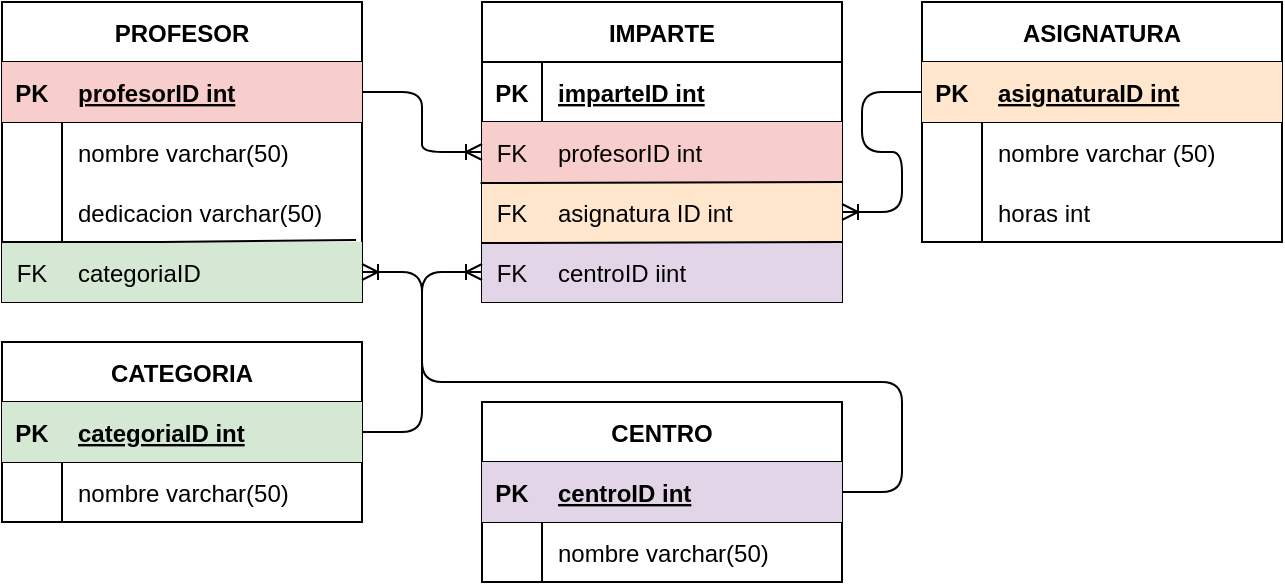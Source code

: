 <mxfile version="15.0.3" type="google"><diagram id="tBurwVfFE6EZXOsrV_oT" name="Page-1"><mxGraphModel dx="862" dy="492" grid="1" gridSize="10" guides="1" tooltips="1" connect="1" arrows="1" fold="1" page="1" pageScale="1" pageWidth="827" pageHeight="1169" math="0" shadow="0"><root><mxCell id="0"/><mxCell id="1" parent="0"/><mxCell id="S1CbAJ7GdhoI-NetfGWv-1" value="PROFESOR" style="shape=table;startSize=30;container=1;collapsible=1;childLayout=tableLayout;fixedRows=1;rowLines=0;fontStyle=1;align=center;resizeLast=1;" parent="1" vertex="1"><mxGeometry x="80" y="110" width="180" height="150" as="geometry"/></mxCell><mxCell id="S1CbAJ7GdhoI-NetfGWv-2" value="" style="shape=partialRectangle;collapsible=0;dropTarget=0;pointerEvents=0;fillColor=none;top=0;left=0;bottom=1;right=0;points=[[0,0.5],[1,0.5]];portConstraint=eastwest;" parent="S1CbAJ7GdhoI-NetfGWv-1" vertex="1"><mxGeometry y="30" width="180" height="30" as="geometry"/></mxCell><mxCell id="S1CbAJ7GdhoI-NetfGWv-3" value="PK" style="shape=partialRectangle;connectable=0;fillColor=#f8cecc;top=0;left=0;bottom=0;right=0;fontStyle=1;overflow=hidden;strokeColor=#b85450;" parent="S1CbAJ7GdhoI-NetfGWv-2" vertex="1"><mxGeometry width="30" height="30" as="geometry"/></mxCell><mxCell id="S1CbAJ7GdhoI-NetfGWv-4" value="profesorID int" style="shape=partialRectangle;connectable=0;fillColor=#f8cecc;top=0;left=0;bottom=0;right=0;align=left;spacingLeft=6;fontStyle=5;overflow=hidden;strokeColor=#b85450;" parent="S1CbAJ7GdhoI-NetfGWv-2" vertex="1"><mxGeometry x="30" width="150" height="30" as="geometry"/></mxCell><mxCell id="S1CbAJ7GdhoI-NetfGWv-5" value="" style="shape=partialRectangle;collapsible=0;dropTarget=0;pointerEvents=0;fillColor=none;top=0;left=0;bottom=0;right=0;points=[[0,0.5],[1,0.5]];portConstraint=eastwest;" parent="S1CbAJ7GdhoI-NetfGWv-1" vertex="1"><mxGeometry y="60" width="180" height="30" as="geometry"/></mxCell><mxCell id="S1CbAJ7GdhoI-NetfGWv-6" value="" style="shape=partialRectangle;connectable=0;fillColor=none;top=0;left=0;bottom=0;right=0;editable=1;overflow=hidden;" parent="S1CbAJ7GdhoI-NetfGWv-5" vertex="1"><mxGeometry width="30" height="30" as="geometry"/></mxCell><mxCell id="S1CbAJ7GdhoI-NetfGWv-7" value="nombre varchar(50)" style="shape=partialRectangle;connectable=0;fillColor=none;top=0;left=0;bottom=0;right=0;align=left;spacingLeft=6;overflow=hidden;" parent="S1CbAJ7GdhoI-NetfGWv-5" vertex="1"><mxGeometry x="30" width="150" height="30" as="geometry"/></mxCell><mxCell id="S1CbAJ7GdhoI-NetfGWv-8" value="" style="shape=partialRectangle;collapsible=0;dropTarget=0;pointerEvents=0;fillColor=none;top=0;left=0;bottom=0;right=0;points=[[0,0.5],[1,0.5]];portConstraint=eastwest;" parent="S1CbAJ7GdhoI-NetfGWv-1" vertex="1"><mxGeometry y="90" width="180" height="30" as="geometry"/></mxCell><mxCell id="S1CbAJ7GdhoI-NetfGWv-9" value="" style="shape=partialRectangle;connectable=0;fillColor=none;top=0;left=0;bottom=0;right=0;editable=1;overflow=hidden;" parent="S1CbAJ7GdhoI-NetfGWv-8" vertex="1"><mxGeometry width="30" height="30" as="geometry"/></mxCell><mxCell id="S1CbAJ7GdhoI-NetfGWv-10" value="dedicacion varchar(50)" style="shape=partialRectangle;connectable=0;fillColor=none;top=0;left=0;bottom=0;right=0;align=left;spacingLeft=6;overflow=hidden;" parent="S1CbAJ7GdhoI-NetfGWv-8" vertex="1"><mxGeometry x="30" width="150" height="30" as="geometry"/></mxCell><mxCell id="S1CbAJ7GdhoI-NetfGWv-11" value="" style="shape=partialRectangle;collapsible=0;dropTarget=0;pointerEvents=0;fillColor=none;top=0;left=0;bottom=0;right=0;points=[[0,0.5],[1,0.5]];portConstraint=eastwest;" parent="S1CbAJ7GdhoI-NetfGWv-1" vertex="1"><mxGeometry y="120" width="180" height="30" as="geometry"/></mxCell><mxCell id="S1CbAJ7GdhoI-NetfGWv-12" value="FK" style="shape=partialRectangle;connectable=0;fillColor=#d5e8d4;top=0;left=0;bottom=0;right=0;editable=1;overflow=hidden;strokeColor=#82b366;" parent="S1CbAJ7GdhoI-NetfGWv-11" vertex="1"><mxGeometry width="30" height="30" as="geometry"/></mxCell><mxCell id="S1CbAJ7GdhoI-NetfGWv-13" value="categoriaID" style="shape=partialRectangle;connectable=0;fillColor=#d5e8d4;top=0;left=0;bottom=0;right=0;align=left;spacingLeft=6;overflow=hidden;strokeColor=#82b366;" parent="S1CbAJ7GdhoI-NetfGWv-11" vertex="1"><mxGeometry x="30" width="150" height="30" as="geometry"/></mxCell><mxCell id="S1CbAJ7GdhoI-NetfGWv-14" value="ASIGNATURA" style="shape=table;startSize=30;container=1;collapsible=1;childLayout=tableLayout;fixedRows=1;rowLines=0;fontStyle=1;align=center;resizeLast=1;" parent="1" vertex="1"><mxGeometry x="540" y="110" width="180" height="120" as="geometry"/></mxCell><mxCell id="S1CbAJ7GdhoI-NetfGWv-15" value="" style="shape=partialRectangle;collapsible=0;dropTarget=0;pointerEvents=0;fillColor=none;top=0;left=0;bottom=1;right=0;points=[[0,0.5],[1,0.5]];portConstraint=eastwest;" parent="S1CbAJ7GdhoI-NetfGWv-14" vertex="1"><mxGeometry y="30" width="180" height="30" as="geometry"/></mxCell><mxCell id="S1CbAJ7GdhoI-NetfGWv-16" value="PK" style="shape=partialRectangle;connectable=0;fillColor=#ffe6cc;top=0;left=0;bottom=0;right=0;fontStyle=1;overflow=hidden;strokeColor=#d79b00;" parent="S1CbAJ7GdhoI-NetfGWv-15" vertex="1"><mxGeometry width="30" height="30" as="geometry"/></mxCell><mxCell id="S1CbAJ7GdhoI-NetfGWv-17" value="asignaturaID int" style="shape=partialRectangle;connectable=0;fillColor=#ffe6cc;top=0;left=0;bottom=0;right=0;align=left;spacingLeft=6;fontStyle=5;overflow=hidden;strokeColor=#d79b00;" parent="S1CbAJ7GdhoI-NetfGWv-15" vertex="1"><mxGeometry x="30" width="150" height="30" as="geometry"/></mxCell><mxCell id="S1CbAJ7GdhoI-NetfGWv-18" value="" style="shape=partialRectangle;collapsible=0;dropTarget=0;pointerEvents=0;fillColor=none;top=0;left=0;bottom=0;right=0;points=[[0,0.5],[1,0.5]];portConstraint=eastwest;" parent="S1CbAJ7GdhoI-NetfGWv-14" vertex="1"><mxGeometry y="60" width="180" height="30" as="geometry"/></mxCell><mxCell id="S1CbAJ7GdhoI-NetfGWv-19" value="" style="shape=partialRectangle;connectable=0;fillColor=none;top=0;left=0;bottom=0;right=0;editable=1;overflow=hidden;" parent="S1CbAJ7GdhoI-NetfGWv-18" vertex="1"><mxGeometry width="30" height="30" as="geometry"/></mxCell><mxCell id="S1CbAJ7GdhoI-NetfGWv-20" value="nombre varchar (50)" style="shape=partialRectangle;connectable=0;fillColor=none;top=0;left=0;bottom=0;right=0;align=left;spacingLeft=6;overflow=hidden;" parent="S1CbAJ7GdhoI-NetfGWv-18" vertex="1"><mxGeometry x="30" width="150" height="30" as="geometry"/></mxCell><mxCell id="S1CbAJ7GdhoI-NetfGWv-21" value="" style="shape=partialRectangle;collapsible=0;dropTarget=0;pointerEvents=0;fillColor=none;top=0;left=0;bottom=0;right=0;points=[[0,0.5],[1,0.5]];portConstraint=eastwest;" parent="S1CbAJ7GdhoI-NetfGWv-14" vertex="1"><mxGeometry y="90" width="180" height="30" as="geometry"/></mxCell><mxCell id="S1CbAJ7GdhoI-NetfGWv-22" value="" style="shape=partialRectangle;connectable=0;fillColor=none;top=0;left=0;bottom=0;right=0;editable=1;overflow=hidden;" parent="S1CbAJ7GdhoI-NetfGWv-21" vertex="1"><mxGeometry width="30" height="30" as="geometry"/></mxCell><mxCell id="S1CbAJ7GdhoI-NetfGWv-23" value="horas int" style="shape=partialRectangle;connectable=0;fillColor=none;top=0;left=0;bottom=0;right=0;align=left;spacingLeft=6;overflow=hidden;" parent="S1CbAJ7GdhoI-NetfGWv-21" vertex="1"><mxGeometry x="30" width="150" height="30" as="geometry"/></mxCell><mxCell id="S1CbAJ7GdhoI-NetfGWv-27" value="IMPARTE" style="shape=table;startSize=30;container=1;collapsible=1;childLayout=tableLayout;fixedRows=1;rowLines=0;fontStyle=1;align=center;resizeLast=1;" parent="1" vertex="1"><mxGeometry x="320" y="110" width="180" height="150" as="geometry"/></mxCell><mxCell id="S1CbAJ7GdhoI-NetfGWv-28" value="" style="shape=partialRectangle;collapsible=0;dropTarget=0;pointerEvents=0;fillColor=none;top=0;left=0;bottom=1;right=0;points=[[0,0.5],[1,0.5]];portConstraint=eastwest;" parent="S1CbAJ7GdhoI-NetfGWv-27" vertex="1"><mxGeometry y="30" width="180" height="30" as="geometry"/></mxCell><mxCell id="S1CbAJ7GdhoI-NetfGWv-29" value="PK" style="shape=partialRectangle;connectable=0;fillColor=none;top=0;left=0;bottom=0;right=0;fontStyle=1;overflow=hidden;" parent="S1CbAJ7GdhoI-NetfGWv-28" vertex="1"><mxGeometry width="30" height="30" as="geometry"/></mxCell><mxCell id="S1CbAJ7GdhoI-NetfGWv-30" value="imparteID int" style="shape=partialRectangle;connectable=0;fillColor=none;top=0;left=0;bottom=0;right=0;align=left;spacingLeft=6;fontStyle=5;overflow=hidden;" parent="S1CbAJ7GdhoI-NetfGWv-28" vertex="1"><mxGeometry x="30" width="150" height="30" as="geometry"/></mxCell><mxCell id="S1CbAJ7GdhoI-NetfGWv-31" value="" style="shape=partialRectangle;collapsible=0;dropTarget=0;pointerEvents=0;fillColor=none;top=0;left=0;bottom=0;right=0;points=[[0,0.5],[1,0.5]];portConstraint=eastwest;" parent="S1CbAJ7GdhoI-NetfGWv-27" vertex="1"><mxGeometry y="60" width="180" height="30" as="geometry"/></mxCell><mxCell id="S1CbAJ7GdhoI-NetfGWv-32" value="FK" style="shape=partialRectangle;connectable=0;fillColor=#f8cecc;top=0;left=0;bottom=0;right=0;editable=1;overflow=hidden;strokeColor=#b85450;" parent="S1CbAJ7GdhoI-NetfGWv-31" vertex="1"><mxGeometry width="30" height="30" as="geometry"/></mxCell><mxCell id="S1CbAJ7GdhoI-NetfGWv-33" value="profesorID int" style="shape=partialRectangle;connectable=0;fillColor=#f8cecc;top=0;left=0;bottom=0;right=0;align=left;spacingLeft=6;overflow=hidden;strokeColor=#b85450;" parent="S1CbAJ7GdhoI-NetfGWv-31" vertex="1"><mxGeometry x="30" width="150" height="30" as="geometry"/></mxCell><mxCell id="S1CbAJ7GdhoI-NetfGWv-34" value="" style="shape=partialRectangle;collapsible=0;dropTarget=0;pointerEvents=0;fillColor=none;top=0;left=0;bottom=0;right=0;points=[[0,0.5],[1,0.5]];portConstraint=eastwest;" parent="S1CbAJ7GdhoI-NetfGWv-27" vertex="1"><mxGeometry y="90" width="180" height="30" as="geometry"/></mxCell><mxCell id="S1CbAJ7GdhoI-NetfGWv-35" value="FK" style="shape=partialRectangle;connectable=0;fillColor=#ffe6cc;top=0;left=0;bottom=0;right=0;editable=1;overflow=hidden;strokeColor=#d79b00;" parent="S1CbAJ7GdhoI-NetfGWv-34" vertex="1"><mxGeometry width="30" height="30" as="geometry"/></mxCell><mxCell id="S1CbAJ7GdhoI-NetfGWv-36" value="asignatura ID int" style="shape=partialRectangle;connectable=0;fillColor=#ffe6cc;top=0;left=0;bottom=0;right=0;align=left;spacingLeft=6;overflow=hidden;strokeColor=#d79b00;" parent="S1CbAJ7GdhoI-NetfGWv-34" vertex="1"><mxGeometry x="30" width="150" height="30" as="geometry"/></mxCell><mxCell id="S1CbAJ7GdhoI-NetfGWv-37" value="" style="shape=partialRectangle;collapsible=0;dropTarget=0;pointerEvents=0;fillColor=none;top=0;left=0;bottom=0;right=0;points=[[0,0.5],[1,0.5]];portConstraint=eastwest;" parent="S1CbAJ7GdhoI-NetfGWv-27" vertex="1"><mxGeometry y="120" width="180" height="30" as="geometry"/></mxCell><mxCell id="S1CbAJ7GdhoI-NetfGWv-38" value="FK" style="shape=partialRectangle;connectable=0;fillColor=#e1d5e7;top=0;left=0;bottom=0;right=0;editable=1;overflow=hidden;strokeColor=#9673a6;" parent="S1CbAJ7GdhoI-NetfGWv-37" vertex="1"><mxGeometry width="30" height="30" as="geometry"/></mxCell><mxCell id="S1CbAJ7GdhoI-NetfGWv-39" value="centroID iint" style="shape=partialRectangle;connectable=0;fillColor=#e1d5e7;top=0;left=0;bottom=0;right=0;align=left;spacingLeft=6;overflow=hidden;strokeColor=#9673a6;" parent="S1CbAJ7GdhoI-NetfGWv-37" vertex="1"><mxGeometry x="30" width="150" height="30" as="geometry"/></mxCell><mxCell id="S1CbAJ7GdhoI-NetfGWv-40" value="" style="endArrow=none;html=1;rounded=0;" parent="1" edge="1"><mxGeometry relative="1" as="geometry"><mxPoint x="80" y="230" as="sourcePoint"/><mxPoint x="257" y="229" as="targetPoint"/><Array as="points"><mxPoint x="160" y="230"/></Array></mxGeometry></mxCell><mxCell id="S1CbAJ7GdhoI-NetfGWv-44" value="CATEGORIA" style="shape=table;startSize=30;container=1;collapsible=1;childLayout=tableLayout;fixedRows=1;rowLines=0;fontStyle=1;align=center;resizeLast=1;" parent="1" vertex="1"><mxGeometry x="80" y="280" width="180" height="90" as="geometry"/></mxCell><mxCell id="S1CbAJ7GdhoI-NetfGWv-45" value="" style="shape=partialRectangle;collapsible=0;dropTarget=0;pointerEvents=0;fillColor=none;top=0;left=0;bottom=1;right=0;points=[[0,0.5],[1,0.5]];portConstraint=eastwest;" parent="S1CbAJ7GdhoI-NetfGWv-44" vertex="1"><mxGeometry y="30" width="180" height="30" as="geometry"/></mxCell><mxCell id="S1CbAJ7GdhoI-NetfGWv-46" value="PK" style="shape=partialRectangle;connectable=0;fillColor=#d5e8d4;top=0;left=0;bottom=0;right=0;fontStyle=1;overflow=hidden;strokeColor=#82b366;" parent="S1CbAJ7GdhoI-NetfGWv-45" vertex="1"><mxGeometry width="30" height="30" as="geometry"/></mxCell><mxCell id="S1CbAJ7GdhoI-NetfGWv-47" value="categoriaID int" style="shape=partialRectangle;connectable=0;fillColor=#d5e8d4;top=0;left=0;bottom=0;right=0;align=left;spacingLeft=6;fontStyle=5;overflow=hidden;strokeColor=#82b366;" parent="S1CbAJ7GdhoI-NetfGWv-45" vertex="1"><mxGeometry x="30" width="150" height="30" as="geometry"/></mxCell><mxCell id="S1CbAJ7GdhoI-NetfGWv-48" value="" style="shape=partialRectangle;collapsible=0;dropTarget=0;pointerEvents=0;fillColor=none;top=0;left=0;bottom=0;right=0;points=[[0,0.5],[1,0.5]];portConstraint=eastwest;" parent="S1CbAJ7GdhoI-NetfGWv-44" vertex="1"><mxGeometry y="60" width="180" height="30" as="geometry"/></mxCell><mxCell id="S1CbAJ7GdhoI-NetfGWv-49" value="" style="shape=partialRectangle;connectable=0;fillColor=none;top=0;left=0;bottom=0;right=0;editable=1;overflow=hidden;" parent="S1CbAJ7GdhoI-NetfGWv-48" vertex="1"><mxGeometry width="30" height="30" as="geometry"/></mxCell><mxCell id="S1CbAJ7GdhoI-NetfGWv-50" value="nombre varchar(50)" style="shape=partialRectangle;connectable=0;fillColor=none;top=0;left=0;bottom=0;right=0;align=left;spacingLeft=6;overflow=hidden;" parent="S1CbAJ7GdhoI-NetfGWv-48" vertex="1"><mxGeometry x="30" width="150" height="30" as="geometry"/></mxCell><mxCell id="S1CbAJ7GdhoI-NetfGWv-57" value="" style="edgeStyle=entityRelationEdgeStyle;fontSize=12;html=1;endArrow=ERoneToMany;exitX=1;exitY=0.5;exitDx=0;exitDy=0;entryX=0;entryY=0.5;entryDx=0;entryDy=0;" parent="1" source="S1CbAJ7GdhoI-NetfGWv-2" target="S1CbAJ7GdhoI-NetfGWv-31" edge="1"><mxGeometry width="100" height="100" relative="1" as="geometry"><mxPoint x="220" y="290" as="sourcePoint"/><mxPoint x="320" y="190" as="targetPoint"/></mxGeometry></mxCell><mxCell id="S1CbAJ7GdhoI-NetfGWv-58" value="" style="edgeStyle=entityRelationEdgeStyle;fontSize=12;html=1;endArrow=ERoneToMany;entryX=1;entryY=0.5;entryDx=0;entryDy=0;exitX=0;exitY=0.5;exitDx=0;exitDy=0;" parent="1" source="S1CbAJ7GdhoI-NetfGWv-15" target="S1CbAJ7GdhoI-NetfGWv-34" edge="1"><mxGeometry width="100" height="100" relative="1" as="geometry"><mxPoint x="440" y="330" as="sourcePoint"/><mxPoint x="540" y="230" as="targetPoint"/></mxGeometry></mxCell><mxCell id="S1CbAJ7GdhoI-NetfGWv-60" value="" style="edgeStyle=entityRelationEdgeStyle;fontSize=12;html=1;endArrow=ERoneToMany;exitX=1;exitY=0.5;exitDx=0;exitDy=0;" parent="1" source="S1CbAJ7GdhoI-NetfGWv-45" target="S1CbAJ7GdhoI-NetfGWv-11" edge="1"><mxGeometry width="100" height="100" relative="1" as="geometry"><mxPoint x="-20" y="350" as="sourcePoint"/><mxPoint x="80" y="250" as="targetPoint"/></mxGeometry></mxCell><mxCell id="S1CbAJ7GdhoI-NetfGWv-64" value="" style="endArrow=none;html=1;rounded=0;exitX=-0.004;exitY=0.017;exitDx=0;exitDy=0;exitPerimeter=0;" parent="1" source="S1CbAJ7GdhoI-NetfGWv-34" edge="1"><mxGeometry relative="1" as="geometry"><mxPoint x="350" y="200" as="sourcePoint"/><mxPoint x="500" y="200" as="targetPoint"/></mxGeometry></mxCell><mxCell id="S1CbAJ7GdhoI-NetfGWv-65" value="" style="endArrow=none;html=1;rounded=0;" parent="1" source="S1CbAJ7GdhoI-NetfGWv-37" edge="1"><mxGeometry relative="1" as="geometry"><mxPoint x="350" y="230" as="sourcePoint"/><mxPoint x="500" y="230" as="targetPoint"/></mxGeometry></mxCell><mxCell id="S1CbAJ7GdhoI-NetfGWv-66" value="" style="endArrow=none;html=1;rounded=0;exitX=-0.004;exitY=0.017;exitDx=0;exitDy=0;exitPerimeter=0;" parent="1" edge="1"><mxGeometry relative="1" as="geometry"><mxPoint x="319.64" y="230.51" as="sourcePoint"/><mxPoint x="500.36" y="230" as="targetPoint"/></mxGeometry></mxCell><mxCell id="S1CbAJ7GdhoI-NetfGWv-67" value="CENTRO" style="shape=table;startSize=30;container=1;collapsible=1;childLayout=tableLayout;fixedRows=1;rowLines=0;fontStyle=1;align=center;resizeLast=1;" parent="1" vertex="1"><mxGeometry x="320" y="310" width="180" height="90" as="geometry"/></mxCell><mxCell id="S1CbAJ7GdhoI-NetfGWv-68" value="" style="shape=partialRectangle;collapsible=0;dropTarget=0;pointerEvents=0;fillColor=none;top=0;left=0;bottom=1;right=0;points=[[0,0.5],[1,0.5]];portConstraint=eastwest;" parent="S1CbAJ7GdhoI-NetfGWv-67" vertex="1"><mxGeometry y="30" width="180" height="30" as="geometry"/></mxCell><mxCell id="S1CbAJ7GdhoI-NetfGWv-69" value="PK" style="shape=partialRectangle;connectable=0;fillColor=#e1d5e7;top=0;left=0;bottom=0;right=0;fontStyle=1;overflow=hidden;strokeColor=#9673a6;" parent="S1CbAJ7GdhoI-NetfGWv-68" vertex="1"><mxGeometry width="30" height="30" as="geometry"/></mxCell><mxCell id="S1CbAJ7GdhoI-NetfGWv-70" value="centroID int" style="shape=partialRectangle;connectable=0;fillColor=#e1d5e7;top=0;left=0;bottom=0;right=0;align=left;spacingLeft=6;fontStyle=5;overflow=hidden;strokeColor=#9673a6;" parent="S1CbAJ7GdhoI-NetfGWv-68" vertex="1"><mxGeometry x="30" width="150" height="30" as="geometry"/></mxCell><mxCell id="S1CbAJ7GdhoI-NetfGWv-71" value="" style="shape=partialRectangle;collapsible=0;dropTarget=0;pointerEvents=0;fillColor=none;top=0;left=0;bottom=0;right=0;points=[[0,0.5],[1,0.5]];portConstraint=eastwest;" parent="S1CbAJ7GdhoI-NetfGWv-67" vertex="1"><mxGeometry y="60" width="180" height="30" as="geometry"/></mxCell><mxCell id="S1CbAJ7GdhoI-NetfGWv-72" value="" style="shape=partialRectangle;connectable=0;fillColor=none;top=0;left=0;bottom=0;right=0;editable=1;overflow=hidden;" parent="S1CbAJ7GdhoI-NetfGWv-71" vertex="1"><mxGeometry width="30" height="30" as="geometry"/></mxCell><mxCell id="S1CbAJ7GdhoI-NetfGWv-73" value="nombre varchar(50)" style="shape=partialRectangle;connectable=0;fillColor=none;top=0;left=0;bottom=0;right=0;align=left;spacingLeft=6;overflow=hidden;" parent="S1CbAJ7GdhoI-NetfGWv-71" vertex="1"><mxGeometry x="30" width="150" height="30" as="geometry"/></mxCell><mxCell id="S1CbAJ7GdhoI-NetfGWv-80" value="" style="edgeStyle=entityRelationEdgeStyle;fontSize=12;html=1;endArrow=ERoneToMany;exitX=1;exitY=0.5;exitDx=0;exitDy=0;" parent="1" source="S1CbAJ7GdhoI-NetfGWv-68" edge="1"><mxGeometry width="100" height="100" relative="1" as="geometry"><mxPoint x="380" y="400" as="sourcePoint"/><mxPoint x="320" y="245" as="targetPoint"/></mxGeometry></mxCell></root></mxGraphModel></diagram></mxfile>